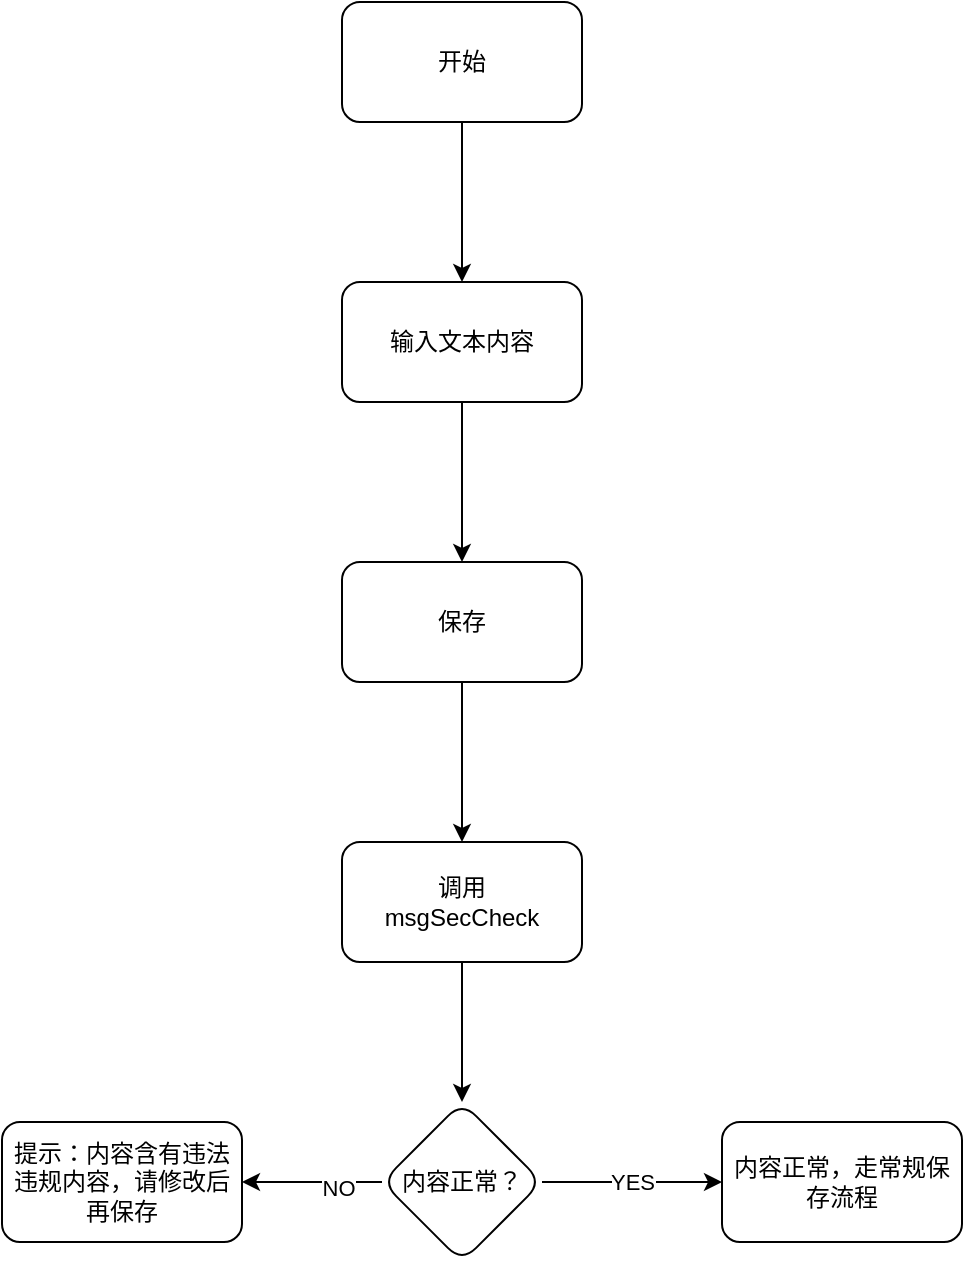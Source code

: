 <mxfile version="13.6.6" type="github">
  <diagram id="sWVsLiZ6xSCUQZ6MxDJs" name="内容鉴别流程">
    <mxGraphModel dx="2766" dy="803" grid="1" gridSize="10" guides="1" tooltips="1" connect="1" arrows="1" fold="1" page="1" pageScale="1" pageWidth="1100" pageHeight="850" math="0" shadow="0">
      <root>
        <mxCell id="0" />
        <mxCell id="1" parent="0" />
        <mxCell id="my7qN-74smZz7qFn5Fqr-5" value="" style="edgeStyle=orthogonalEdgeStyle;rounded=0;orthogonalLoop=1;jettySize=auto;html=1;" edge="1" parent="1" source="my7qN-74smZz7qFn5Fqr-1" target="my7qN-74smZz7qFn5Fqr-4">
          <mxGeometry relative="1" as="geometry" />
        </mxCell>
        <mxCell id="my7qN-74smZz7qFn5Fqr-1" value="开始" style="rounded=1;whiteSpace=wrap;html=1;" vertex="1" parent="1">
          <mxGeometry x="150" y="30" width="120" height="60" as="geometry" />
        </mxCell>
        <mxCell id="my7qN-74smZz7qFn5Fqr-7" value="" style="edgeStyle=orthogonalEdgeStyle;rounded=0;orthogonalLoop=1;jettySize=auto;html=1;" edge="1" parent="1" source="my7qN-74smZz7qFn5Fqr-4" target="my7qN-74smZz7qFn5Fqr-6">
          <mxGeometry relative="1" as="geometry" />
        </mxCell>
        <mxCell id="my7qN-74smZz7qFn5Fqr-4" value="输入文本内容" style="whiteSpace=wrap;html=1;rounded=1;" vertex="1" parent="1">
          <mxGeometry x="150" y="170" width="120" height="60" as="geometry" />
        </mxCell>
        <mxCell id="my7qN-74smZz7qFn5Fqr-11" value="" style="edgeStyle=orthogonalEdgeStyle;rounded=0;orthogonalLoop=1;jettySize=auto;html=1;" edge="1" parent="1" source="my7qN-74smZz7qFn5Fqr-6" target="my7qN-74smZz7qFn5Fqr-10">
          <mxGeometry relative="1" as="geometry" />
        </mxCell>
        <mxCell id="my7qN-74smZz7qFn5Fqr-6" value="保存" style="whiteSpace=wrap;html=1;rounded=1;" vertex="1" parent="1">
          <mxGeometry x="150" y="310" width="120" height="60" as="geometry" />
        </mxCell>
        <mxCell id="my7qN-74smZz7qFn5Fqr-13" value="" style="edgeStyle=orthogonalEdgeStyle;rounded=0;orthogonalLoop=1;jettySize=auto;html=1;" edge="1" parent="1" source="my7qN-74smZz7qFn5Fqr-10" target="my7qN-74smZz7qFn5Fqr-12">
          <mxGeometry relative="1" as="geometry" />
        </mxCell>
        <mxCell id="my7qN-74smZz7qFn5Fqr-10" value="调用&lt;br&gt;msgSecCheck" style="whiteSpace=wrap;html=1;rounded=1;" vertex="1" parent="1">
          <mxGeometry x="150" y="450" width="120" height="60" as="geometry" />
        </mxCell>
        <mxCell id="my7qN-74smZz7qFn5Fqr-15" value="YES" style="edgeStyle=orthogonalEdgeStyle;rounded=0;orthogonalLoop=1;jettySize=auto;html=1;" edge="1" parent="1" source="my7qN-74smZz7qFn5Fqr-12" target="my7qN-74smZz7qFn5Fqr-14">
          <mxGeometry relative="1" as="geometry" />
        </mxCell>
        <mxCell id="my7qN-74smZz7qFn5Fqr-17" value="" style="edgeStyle=orthogonalEdgeStyle;rounded=0;orthogonalLoop=1;jettySize=auto;html=1;" edge="1" parent="1" source="my7qN-74smZz7qFn5Fqr-12" target="my7qN-74smZz7qFn5Fqr-16">
          <mxGeometry relative="1" as="geometry" />
        </mxCell>
        <mxCell id="my7qN-74smZz7qFn5Fqr-18" value="NO" style="edgeLabel;html=1;align=center;verticalAlign=middle;resizable=0;points=[];" vertex="1" connectable="0" parent="my7qN-74smZz7qFn5Fqr-17">
          <mxGeometry x="-0.378" y="3" relative="1" as="geometry">
            <mxPoint as="offset" />
          </mxGeometry>
        </mxCell>
        <mxCell id="my7qN-74smZz7qFn5Fqr-12" value="内容正常？" style="rhombus;whiteSpace=wrap;html=1;rounded=1;" vertex="1" parent="1">
          <mxGeometry x="170" y="580" width="80" height="80" as="geometry" />
        </mxCell>
        <mxCell id="my7qN-74smZz7qFn5Fqr-14" value="内容正常，走常规保存流程" style="whiteSpace=wrap;html=1;rounded=1;" vertex="1" parent="1">
          <mxGeometry x="340" y="590" width="120" height="60" as="geometry" />
        </mxCell>
        <mxCell id="my7qN-74smZz7qFn5Fqr-16" value="提示：内容含有违法违规内容，请修改后再保存" style="whiteSpace=wrap;html=1;rounded=1;" vertex="1" parent="1">
          <mxGeometry x="-20" y="590" width="120" height="60" as="geometry" />
        </mxCell>
      </root>
    </mxGraphModel>
  </diagram>
</mxfile>
